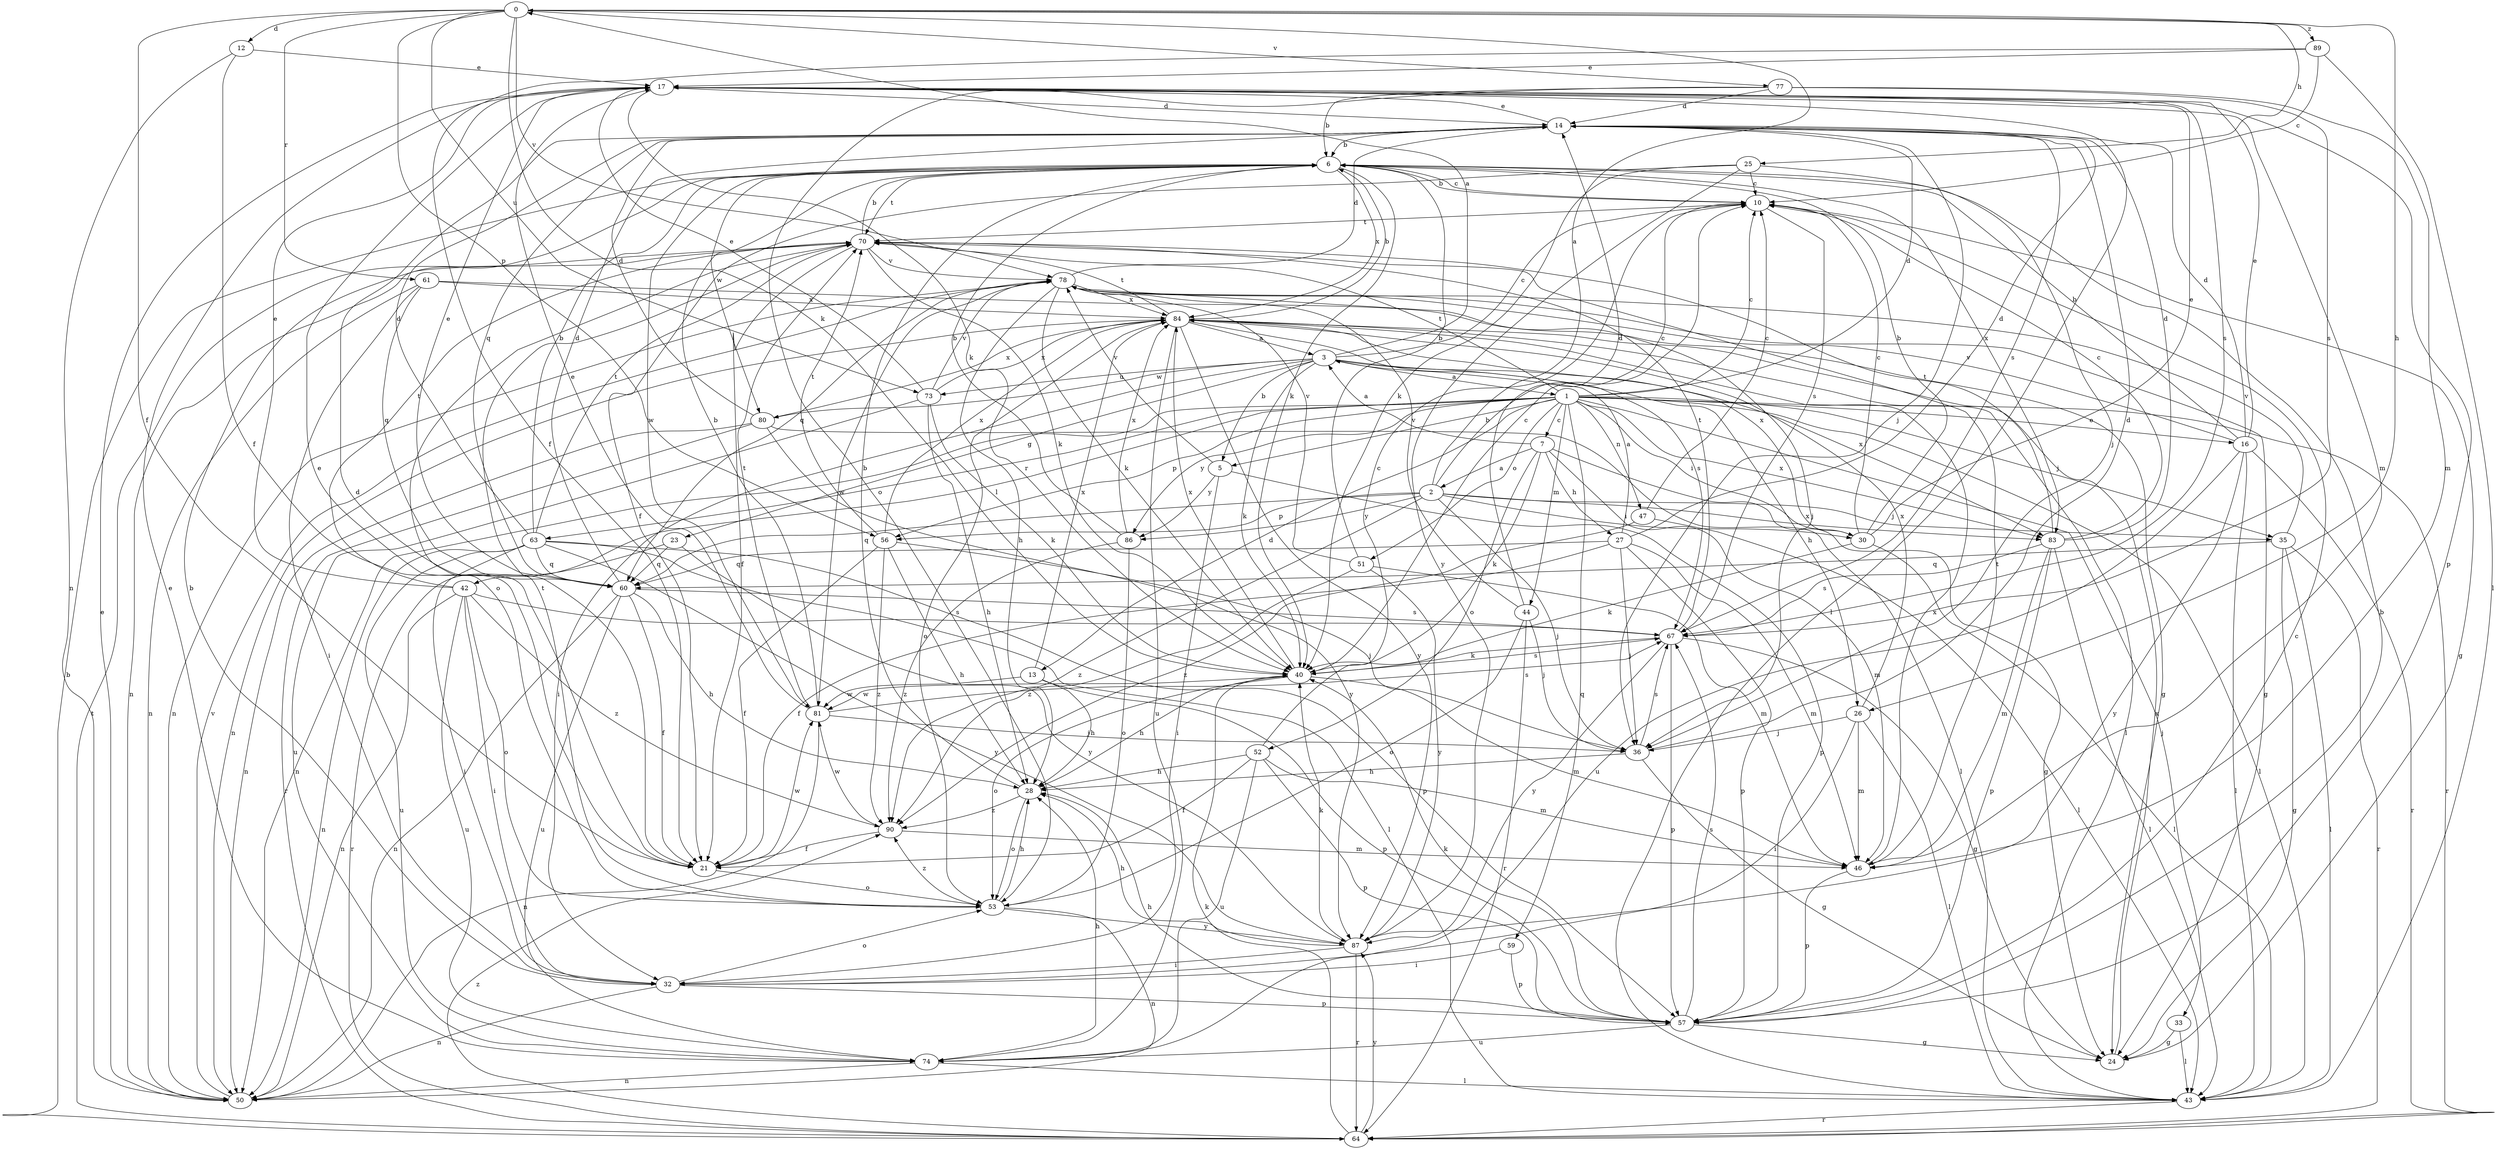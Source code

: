 strict digraph  {
0;
1;
2;
3;
5;
6;
7;
10;
12;
13;
14;
16;
17;
21;
23;
24;
25;
26;
27;
28;
30;
32;
33;
35;
36;
40;
42;
43;
44;
46;
47;
50;
51;
52;
53;
56;
57;
59;
60;
61;
63;
64;
67;
70;
73;
74;
77;
78;
80;
81;
83;
84;
86;
87;
89;
90;
0 -> 12  [label=d];
0 -> 21  [label=f];
0 -> 25  [label=h];
0 -> 26  [label=h];
0 -> 40  [label=k];
0 -> 56  [label=p];
0 -> 61  [label=r];
0 -> 73  [label=u];
0 -> 77  [label=v];
0 -> 78  [label=v];
0 -> 89  [label=z];
1 -> 5  [label=b];
1 -> 7  [label=c];
1 -> 10  [label=c];
1 -> 13  [label=d];
1 -> 14  [label=d];
1 -> 16  [label=e];
1 -> 30  [label=i];
1 -> 33  [label=j];
1 -> 35  [label=j];
1 -> 42  [label=l];
1 -> 43  [label=l];
1 -> 44  [label=m];
1 -> 47  [label=n];
1 -> 50  [label=n];
1 -> 51  [label=o];
1 -> 56  [label=p];
1 -> 59  [label=q];
1 -> 63  [label=r];
1 -> 64  [label=r];
1 -> 70  [label=t];
1 -> 83  [label=x];
1 -> 86  [label=y];
2 -> 0  [label=a];
2 -> 10  [label=c];
2 -> 30  [label=i];
2 -> 35  [label=j];
2 -> 36  [label=j];
2 -> 56  [label=p];
2 -> 60  [label=q];
2 -> 83  [label=x];
2 -> 86  [label=y];
2 -> 90  [label=z];
3 -> 0  [label=a];
3 -> 1  [label=a];
3 -> 5  [label=b];
3 -> 10  [label=c];
3 -> 23  [label=g];
3 -> 26  [label=h];
3 -> 32  [label=i];
3 -> 40  [label=k];
3 -> 73  [label=u];
3 -> 80  [label=w];
3 -> 83  [label=x];
5 -> 32  [label=i];
5 -> 57  [label=p];
5 -> 78  [label=v];
5 -> 86  [label=y];
6 -> 10  [label=c];
6 -> 40  [label=k];
6 -> 70  [label=t];
6 -> 80  [label=w];
6 -> 81  [label=w];
6 -> 83  [label=x];
6 -> 84  [label=x];
7 -> 2  [label=a];
7 -> 3  [label=a];
7 -> 24  [label=g];
7 -> 27  [label=h];
7 -> 40  [label=k];
7 -> 46  [label=m];
7 -> 52  [label=o];
10 -> 6  [label=b];
10 -> 24  [label=g];
10 -> 67  [label=s];
10 -> 70  [label=t];
12 -> 17  [label=e];
12 -> 21  [label=f];
12 -> 50  [label=n];
13 -> 28  [label=h];
13 -> 57  [label=p];
13 -> 81  [label=w];
13 -> 84  [label=x];
14 -> 6  [label=b];
14 -> 17  [label=e];
14 -> 36  [label=j];
14 -> 60  [label=q];
14 -> 67  [label=s];
16 -> 6  [label=b];
16 -> 14  [label=d];
16 -> 17  [label=e];
16 -> 43  [label=l];
16 -> 64  [label=r];
16 -> 74  [label=u];
16 -> 78  [label=v];
16 -> 87  [label=y];
17 -> 14  [label=d];
17 -> 40  [label=k];
17 -> 43  [label=l];
17 -> 46  [label=m];
17 -> 57  [label=p];
17 -> 67  [label=s];
21 -> 14  [label=d];
21 -> 17  [label=e];
21 -> 53  [label=o];
21 -> 81  [label=w];
23 -> 60  [label=q];
23 -> 64  [label=r];
23 -> 87  [label=y];
24 -> 84  [label=x];
25 -> 10  [label=c];
25 -> 21  [label=f];
25 -> 36  [label=j];
25 -> 40  [label=k];
25 -> 87  [label=y];
26 -> 32  [label=i];
26 -> 36  [label=j];
26 -> 43  [label=l];
26 -> 46  [label=m];
26 -> 84  [label=x];
27 -> 3  [label=a];
27 -> 14  [label=d];
27 -> 21  [label=f];
27 -> 36  [label=j];
27 -> 46  [label=m];
27 -> 57  [label=p];
27 -> 60  [label=q];
28 -> 6  [label=b];
28 -> 53  [label=o];
28 -> 90  [label=z];
30 -> 6  [label=b];
30 -> 10  [label=c];
30 -> 17  [label=e];
30 -> 40  [label=k];
30 -> 43  [label=l];
30 -> 84  [label=x];
32 -> 6  [label=b];
32 -> 50  [label=n];
32 -> 53  [label=o];
32 -> 57  [label=p];
33 -> 24  [label=g];
33 -> 43  [label=l];
35 -> 24  [label=g];
35 -> 43  [label=l];
35 -> 60  [label=q];
35 -> 64  [label=r];
35 -> 78  [label=v];
36 -> 14  [label=d];
36 -> 24  [label=g];
36 -> 28  [label=h];
36 -> 67  [label=s];
40 -> 10  [label=c];
40 -> 28  [label=h];
40 -> 46  [label=m];
40 -> 53  [label=o];
40 -> 67  [label=s];
40 -> 81  [label=w];
40 -> 84  [label=x];
42 -> 17  [label=e];
42 -> 32  [label=i];
42 -> 50  [label=n];
42 -> 53  [label=o];
42 -> 67  [label=s];
42 -> 70  [label=t];
42 -> 74  [label=u];
42 -> 90  [label=z];
43 -> 64  [label=r];
44 -> 14  [label=d];
44 -> 36  [label=j];
44 -> 53  [label=o];
44 -> 64  [label=r];
44 -> 78  [label=v];
46 -> 57  [label=p];
46 -> 70  [label=t];
46 -> 84  [label=x];
47 -> 10  [label=c];
47 -> 43  [label=l];
47 -> 90  [label=z];
50 -> 17  [label=e];
50 -> 78  [label=v];
51 -> 6  [label=b];
51 -> 46  [label=m];
51 -> 78  [label=v];
51 -> 87  [label=y];
51 -> 90  [label=z];
52 -> 10  [label=c];
52 -> 21  [label=f];
52 -> 28  [label=h];
52 -> 46  [label=m];
52 -> 57  [label=p];
52 -> 74  [label=u];
53 -> 28  [label=h];
53 -> 50  [label=n];
53 -> 70  [label=t];
53 -> 87  [label=y];
53 -> 90  [label=z];
56 -> 21  [label=f];
56 -> 28  [label=h];
56 -> 36  [label=j];
56 -> 70  [label=t];
56 -> 84  [label=x];
56 -> 90  [label=z];
57 -> 6  [label=b];
57 -> 10  [label=c];
57 -> 24  [label=g];
57 -> 28  [label=h];
57 -> 40  [label=k];
57 -> 67  [label=s];
57 -> 74  [label=u];
59 -> 32  [label=i];
59 -> 57  [label=p];
60 -> 14  [label=d];
60 -> 17  [label=e];
60 -> 21  [label=f];
60 -> 28  [label=h];
60 -> 50  [label=n];
60 -> 67  [label=s];
60 -> 74  [label=u];
61 -> 24  [label=g];
61 -> 32  [label=i];
61 -> 50  [label=n];
61 -> 60  [label=q];
61 -> 84  [label=x];
63 -> 6  [label=b];
63 -> 14  [label=d];
63 -> 32  [label=i];
63 -> 43  [label=l];
63 -> 50  [label=n];
63 -> 57  [label=p];
63 -> 60  [label=q];
63 -> 70  [label=t];
63 -> 74  [label=u];
63 -> 87  [label=y];
64 -> 6  [label=b];
64 -> 40  [label=k];
64 -> 70  [label=t];
64 -> 87  [label=y];
64 -> 90  [label=z];
67 -> 24  [label=g];
67 -> 40  [label=k];
67 -> 57  [label=p];
67 -> 70  [label=t];
67 -> 87  [label=y];
70 -> 6  [label=b];
70 -> 21  [label=f];
70 -> 40  [label=k];
70 -> 50  [label=n];
70 -> 53  [label=o];
70 -> 78  [label=v];
73 -> 17  [label=e];
73 -> 28  [label=h];
73 -> 40  [label=k];
73 -> 74  [label=u];
73 -> 78  [label=v];
73 -> 84  [label=x];
74 -> 17  [label=e];
74 -> 28  [label=h];
74 -> 43  [label=l];
74 -> 50  [label=n];
77 -> 6  [label=b];
77 -> 14  [label=d];
77 -> 46  [label=m];
77 -> 53  [label=o];
77 -> 67  [label=s];
78 -> 14  [label=d];
78 -> 24  [label=g];
78 -> 28  [label=h];
78 -> 36  [label=j];
78 -> 40  [label=k];
78 -> 50  [label=n];
78 -> 60  [label=q];
78 -> 81  [label=w];
78 -> 84  [label=x];
80 -> 14  [label=d];
80 -> 43  [label=l];
80 -> 50  [label=n];
80 -> 64  [label=r];
80 -> 84  [label=x];
80 -> 87  [label=y];
81 -> 6  [label=b];
81 -> 17  [label=e];
81 -> 36  [label=j];
81 -> 50  [label=n];
81 -> 67  [label=s];
81 -> 70  [label=t];
83 -> 10  [label=c];
83 -> 14  [label=d];
83 -> 43  [label=l];
83 -> 46  [label=m];
83 -> 57  [label=p];
83 -> 67  [label=s];
83 -> 70  [label=t];
84 -> 3  [label=a];
84 -> 6  [label=b];
84 -> 43  [label=l];
84 -> 50  [label=n];
84 -> 53  [label=o];
84 -> 67  [label=s];
84 -> 70  [label=t];
84 -> 74  [label=u];
84 -> 87  [label=y];
86 -> 6  [label=b];
86 -> 53  [label=o];
86 -> 84  [label=x];
86 -> 90  [label=z];
87 -> 28  [label=h];
87 -> 32  [label=i];
87 -> 40  [label=k];
87 -> 64  [label=r];
89 -> 10  [label=c];
89 -> 17  [label=e];
89 -> 21  [label=f];
89 -> 43  [label=l];
90 -> 21  [label=f];
90 -> 46  [label=m];
90 -> 81  [label=w];
}

